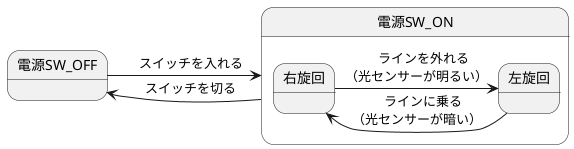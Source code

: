@startuml 演習
state 電源SW_OFF
state 電源SW_ON{
電源SW_OFF -> 電源SW_ON:　スイッチを入れる
電源SW_ON -> 電源SW_OFF:　スイッチを切る
右旋回 -> 左旋回:　ラインを外れる\n（光センサーが明るい）
左旋回 -> 右旋回:　ラインに乗る\n（光センサーが暗い）
}
@enduml
